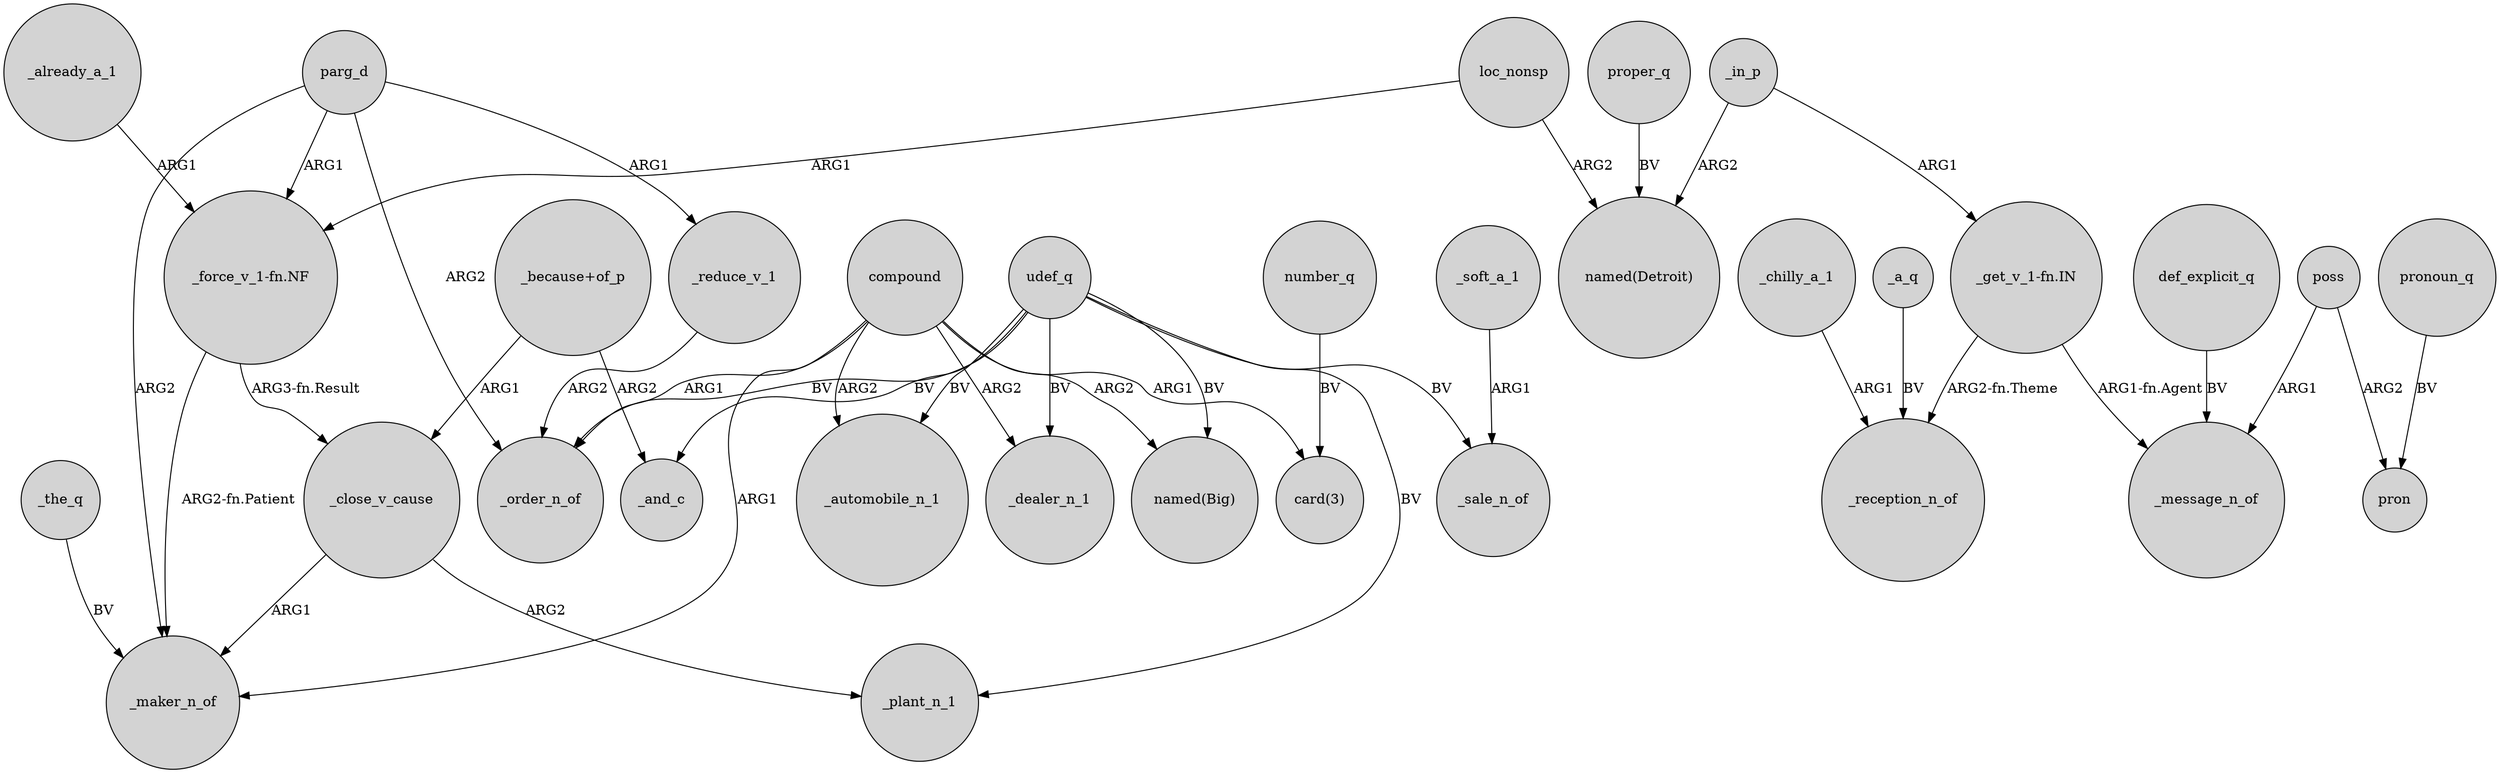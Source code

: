 digraph {
	node [shape=circle style=filled]
	loc_nonsp -> "_force_v_1-fn.NF" [label=ARG1]
	_reduce_v_1 -> _order_n_of [label=ARG2]
	poss -> pron [label=ARG2]
	"_because+of_p" -> _close_v_cause [label=ARG1]
	udef_q -> _order_n_of [label=BV]
	udef_q -> _automobile_n_1 [label=BV]
	proper_q -> "named(Detroit)" [label=BV]
	_close_v_cause -> _plant_n_1 [label=ARG2]
	"_get_v_1-fn.IN" -> _reception_n_of [label="ARG2-fn.Theme"]
	compound -> _maker_n_of [label=ARG1]
	"_because+of_p" -> _and_c [label=ARG2]
	compound -> _dealer_n_1 [label=ARG2]
	_in_p -> "named(Detroit)" [label=ARG2]
	_the_q -> _maker_n_of [label=BV]
	parg_d -> _maker_n_of [label=ARG2]
	parg_d -> _order_n_of [label=ARG2]
	"_get_v_1-fn.IN" -> _message_n_of [label="ARG1-fn.Agent"]
	_in_p -> "_get_v_1-fn.IN" [label=ARG1]
	def_explicit_q -> _message_n_of [label=BV]
	pronoun_q -> pron [label=BV]
	"_force_v_1-fn.NF" -> _close_v_cause [label="ARG3-fn.Result"]
	_soft_a_1 -> _sale_n_of [label=ARG1]
	compound -> _order_n_of [label=ARG1]
	compound -> _automobile_n_1 [label=ARG2]
	compound -> "card(3)" [label=ARG1]
	poss -> _message_n_of [label=ARG1]
	_a_q -> _reception_n_of [label=BV]
	udef_q -> _plant_n_1 [label=BV]
	_chilly_a_1 -> _reception_n_of [label=ARG1]
	parg_d -> "_force_v_1-fn.NF" [label=ARG1]
	udef_q -> _sale_n_of [label=BV]
	loc_nonsp -> "named(Detroit)" [label=ARG2]
	udef_q -> "named(Big)" [label=BV]
	"_force_v_1-fn.NF" -> _maker_n_of [label="ARG2-fn.Patient"]
	udef_q -> _dealer_n_1 [label=BV]
	number_q -> "card(3)" [label=BV]
	parg_d -> _reduce_v_1 [label=ARG1]
	compound -> "named(Big)" [label=ARG2]
	udef_q -> _and_c [label=BV]
	_already_a_1 -> "_force_v_1-fn.NF" [label=ARG1]
	_close_v_cause -> _maker_n_of [label=ARG1]
}

